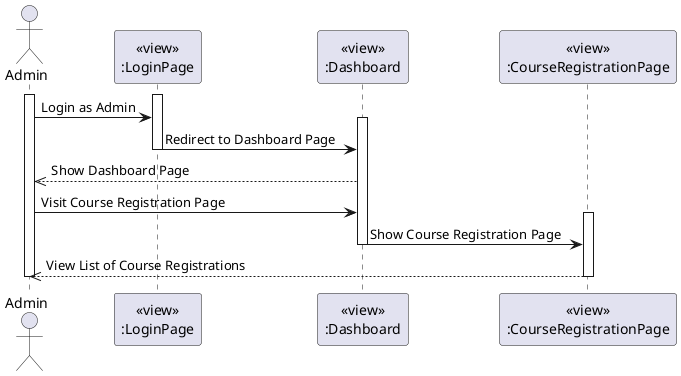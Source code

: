 @startuml ManageCourseRegistration
actor Admin
participant LoginPageView [
  <<view>>
  :LoginPage
]

participant DashboardView [
  <<view>>
  :Dashboard
]

participant CourseRegistrationView [
  <<view>>
  :CourseRegistrationPage
]

activate Admin
activate LoginPageView
Admin -> LoginPageView: Login as Admin
activate DashboardView
LoginPageView -> DashboardView: Redirect to Dashboard Page
deactivate LoginPageView

DashboardView -->> Admin: Show Dashboard Page

Admin -> DashboardView: Visit Course Registration Page
activate CourseRegistrationView
DashboardView -> CourseRegistrationView: Show Course Registration Page
deactivate DashboardView

CourseRegistrationView -->> Admin: View List of Course Registrations

deactivate Admin
deactivate CourseRegistrationView
@enduml
